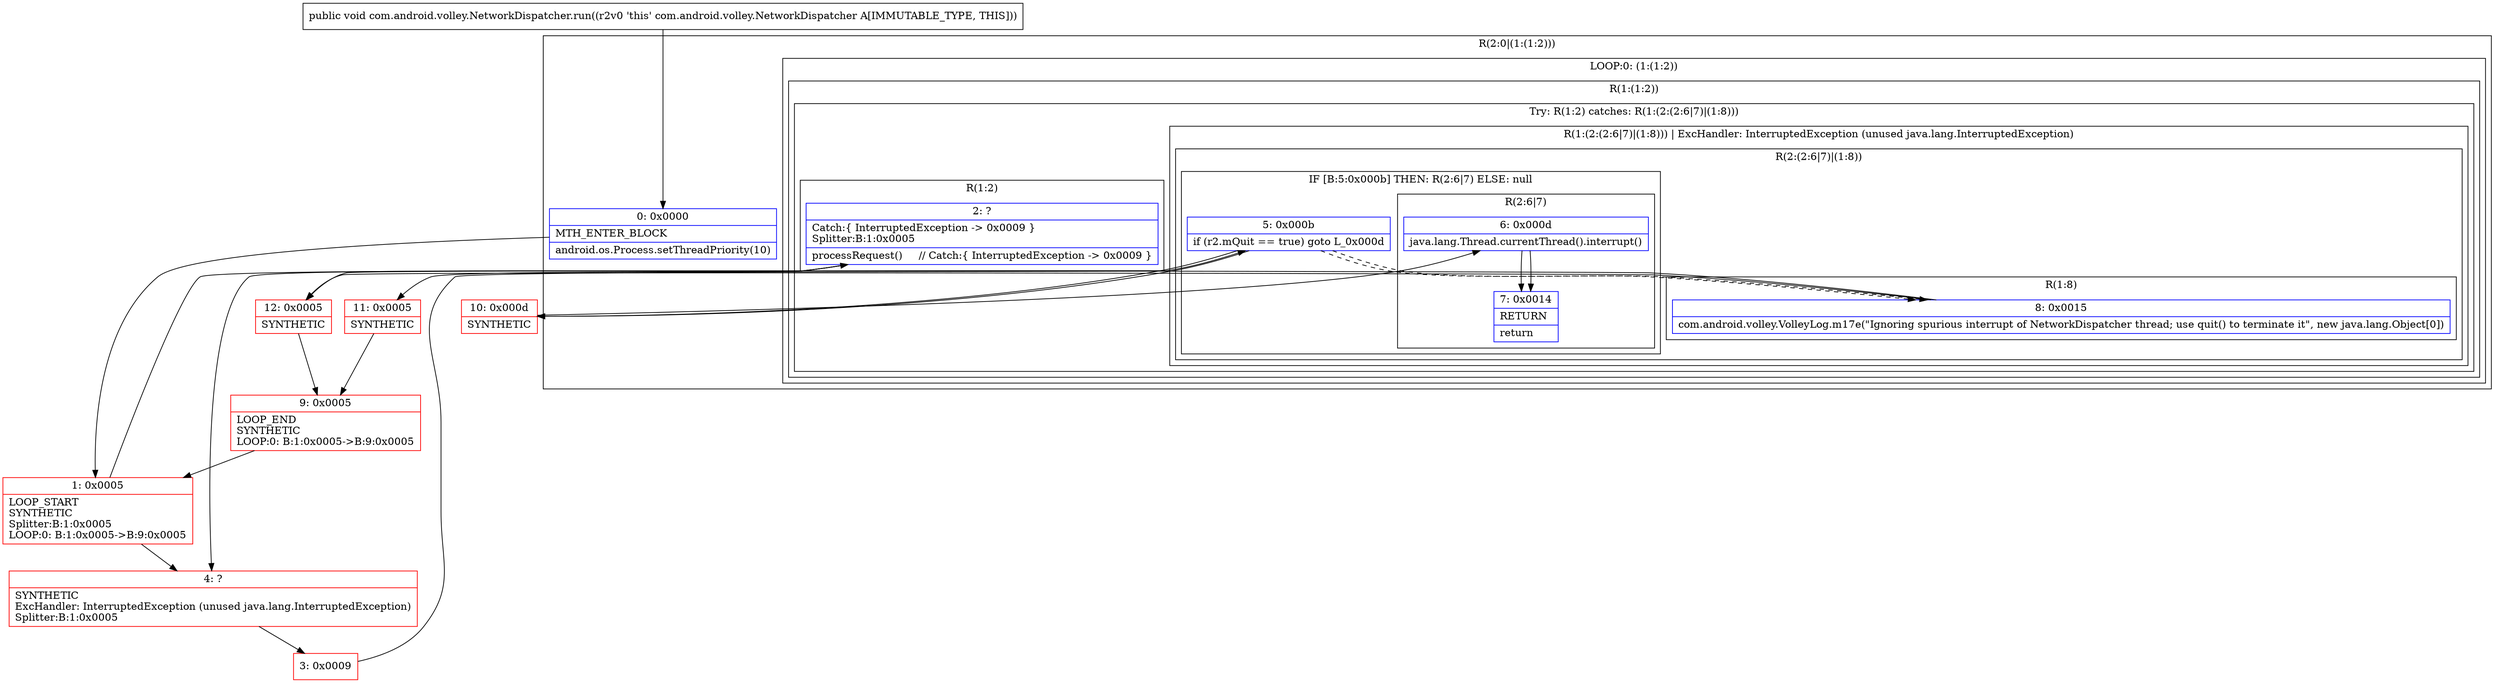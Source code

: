 digraph "CFG forcom.android.volley.NetworkDispatcher.run()V" {
subgraph cluster_Region_1838772571 {
label = "R(2:0|(1:(1:2)))";
node [shape=record,color=blue];
Node_0 [shape=record,label="{0\:\ 0x0000|MTH_ENTER_BLOCK\l|android.os.Process.setThreadPriority(10)\l}"];
subgraph cluster_LoopRegion_1828036206 {
label = "LOOP:0: (1:(1:2))";
node [shape=record,color=blue];
subgraph cluster_Region_1091829063 {
label = "R(1:(1:2))";
node [shape=record,color=blue];
subgraph cluster_TryCatchRegion_851919417 {
label = "Try: R(1:2) catches: R(1:(2:(2:6|7)|(1:8)))";
node [shape=record,color=blue];
subgraph cluster_Region_351469203 {
label = "R(1:2)";
node [shape=record,color=blue];
Node_2 [shape=record,label="{2\:\ ?|Catch:\{ InterruptedException \-\> 0x0009 \}\lSplitter:B:1:0x0005\l|processRequest()     \/\/ Catch:\{ InterruptedException \-\> 0x0009 \}\l}"];
}
subgraph cluster_Region_1421087885 {
label = "R(1:(2:(2:6|7)|(1:8))) | ExcHandler: InterruptedException (unused java.lang.InterruptedException)\l";
node [shape=record,color=blue];
subgraph cluster_Region_177414809 {
label = "R(2:(2:6|7)|(1:8))";
node [shape=record,color=blue];
subgraph cluster_IfRegion_38629240 {
label = "IF [B:5:0x000b] THEN: R(2:6|7) ELSE: null";
node [shape=record,color=blue];
Node_5 [shape=record,label="{5\:\ 0x000b|if (r2.mQuit == true) goto L_0x000d\l}"];
subgraph cluster_Region_29892548 {
label = "R(2:6|7)";
node [shape=record,color=blue];
Node_6 [shape=record,label="{6\:\ 0x000d|java.lang.Thread.currentThread().interrupt()\l}"];
Node_7 [shape=record,label="{7\:\ 0x0014|RETURN\l|return\l}"];
}
}
subgraph cluster_Region_1965847308 {
label = "R(1:8)";
node [shape=record,color=blue];
Node_8 [shape=record,label="{8\:\ 0x0015|com.android.volley.VolleyLog.m17e(\"Ignoring spurious interrupt of NetworkDispatcher thread; use quit() to terminate it\", new java.lang.Object[0])\l}"];
}
}
}
}
}
}
}
subgraph cluster_Region_1421087885 {
label = "R(1:(2:(2:6|7)|(1:8))) | ExcHandler: InterruptedException (unused java.lang.InterruptedException)\l";
node [shape=record,color=blue];
subgraph cluster_Region_177414809 {
label = "R(2:(2:6|7)|(1:8))";
node [shape=record,color=blue];
subgraph cluster_IfRegion_38629240 {
label = "IF [B:5:0x000b] THEN: R(2:6|7) ELSE: null";
node [shape=record,color=blue];
Node_5 [shape=record,label="{5\:\ 0x000b|if (r2.mQuit == true) goto L_0x000d\l}"];
subgraph cluster_Region_29892548 {
label = "R(2:6|7)";
node [shape=record,color=blue];
Node_6 [shape=record,label="{6\:\ 0x000d|java.lang.Thread.currentThread().interrupt()\l}"];
Node_7 [shape=record,label="{7\:\ 0x0014|RETURN\l|return\l}"];
}
}
subgraph cluster_Region_1965847308 {
label = "R(1:8)";
node [shape=record,color=blue];
Node_8 [shape=record,label="{8\:\ 0x0015|com.android.volley.VolleyLog.m17e(\"Ignoring spurious interrupt of NetworkDispatcher thread; use quit() to terminate it\", new java.lang.Object[0])\l}"];
}
}
}
Node_1 [shape=record,color=red,label="{1\:\ 0x0005|LOOP_START\lSYNTHETIC\lSplitter:B:1:0x0005\lLOOP:0: B:1:0x0005\-\>B:9:0x0005\l}"];
Node_3 [shape=record,color=red,label="{3\:\ 0x0009}"];
Node_4 [shape=record,color=red,label="{4\:\ ?|SYNTHETIC\lExcHandler: InterruptedException (unused java.lang.InterruptedException)\lSplitter:B:1:0x0005\l}"];
Node_9 [shape=record,color=red,label="{9\:\ 0x0005|LOOP_END\lSYNTHETIC\lLOOP:0: B:1:0x0005\-\>B:9:0x0005\l}"];
Node_10 [shape=record,color=red,label="{10\:\ 0x000d|SYNTHETIC\l}"];
Node_11 [shape=record,color=red,label="{11\:\ 0x0005|SYNTHETIC\l}"];
Node_12 [shape=record,color=red,label="{12\:\ 0x0005|SYNTHETIC\l}"];
MethodNode[shape=record,label="{public void com.android.volley.NetworkDispatcher.run((r2v0 'this' com.android.volley.NetworkDispatcher A[IMMUTABLE_TYPE, THIS])) }"];
MethodNode -> Node_0;
Node_0 -> Node_1;
Node_2 -> Node_4;
Node_2 -> Node_11;
Node_5 -> Node_8[style=dashed];
Node_5 -> Node_10;
Node_6 -> Node_7;
Node_8 -> Node_12;
Node_5 -> Node_8[style=dashed];
Node_5 -> Node_10;
Node_6 -> Node_7;
Node_8 -> Node_12;
Node_1 -> Node_2;
Node_1 -> Node_4;
Node_3 -> Node_5;
Node_4 -> Node_3;
Node_9 -> Node_1;
Node_10 -> Node_6;
Node_11 -> Node_9;
Node_12 -> Node_9;
}

